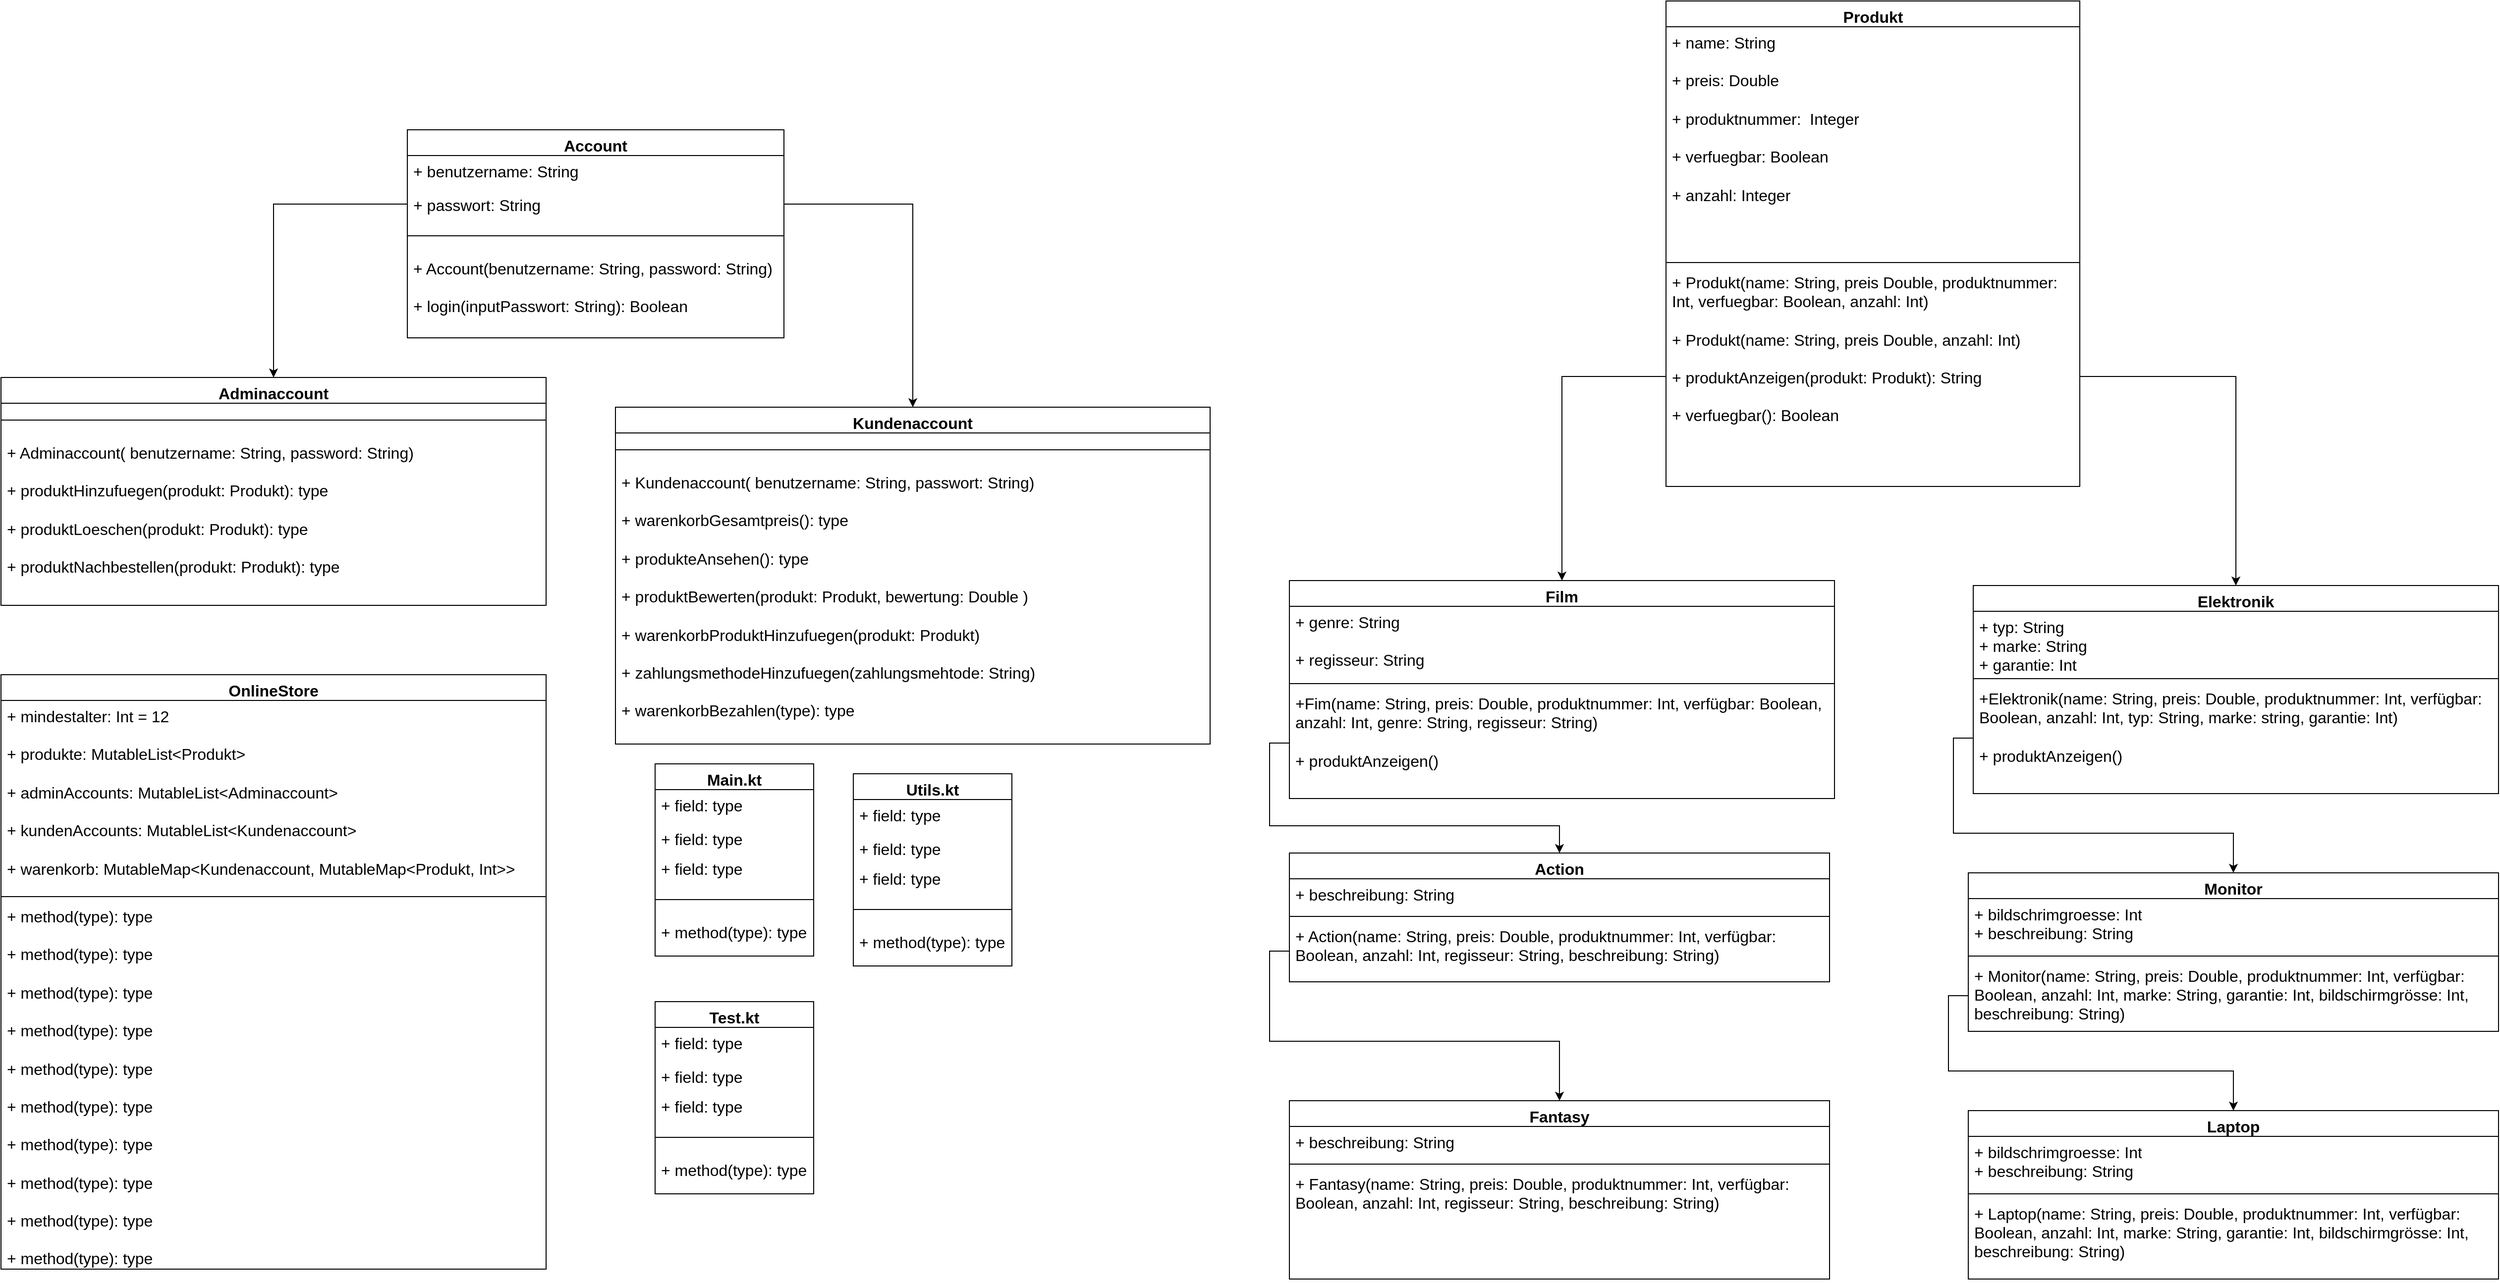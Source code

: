 <mxfile version="22.1.22" type="github">
  <diagram id="C5RBs43oDa-KdzZeNtuy" name="Page-1">
    <mxGraphModel dx="3728" dy="2356" grid="1" gridSize="10" guides="1" tooltips="1" connect="1" arrows="1" fold="1" page="1" pageScale="1" pageWidth="827" pageHeight="1169" math="0" shadow="0">
      <root>
        <mxCell id="WIyWlLk6GJQsqaUBKTNV-0" />
        <mxCell id="WIyWlLk6GJQsqaUBKTNV-1" parent="WIyWlLk6GJQsqaUBKTNV-0" />
        <mxCell id="T1GV25cz8PU00-jIa950-8" value="OnlineStore" style="swimlane;fontStyle=1;align=center;verticalAlign=top;childLayout=stackLayout;horizontal=1;startSize=26;horizontalStack=0;resizeParent=1;resizeParentMax=0;resizeLast=0;collapsible=1;marginBottom=0;whiteSpace=wrap;html=1;fontSize=16;" parent="WIyWlLk6GJQsqaUBKTNV-1" vertex="1">
          <mxGeometry x="-900" y="440" width="550" height="600" as="geometry" />
        </mxCell>
        <mxCell id="T1GV25cz8PU00-jIa950-9" value="+ mindestalter: Int = 12&lt;br&gt;&lt;br&gt;+ produkte:&amp;nbsp;MutableList&amp;lt;Produkt&amp;gt;&lt;br&gt;&lt;br&gt;+ adminAccounts: MutableList&amp;lt;Adminaccount&amp;gt;&amp;nbsp;&lt;br&gt;&lt;br&gt;+ kundenAccounts: MutableList&amp;lt;Kundenaccount&amp;gt;&lt;br&gt;&lt;br&gt;+ warenkorb: MutableMap&amp;lt;Kundenaccount, MutableMap&amp;lt;Produkt, Int&amp;gt;&amp;gt;&lt;br&gt;&lt;br&gt;+ aktueller LogIn : Account" style="text;strokeColor=none;fillColor=none;align=left;verticalAlign=top;spacingLeft=4;spacingRight=4;overflow=hidden;rotatable=0;points=[[0,0.5],[1,0.5]];portConstraint=eastwest;whiteSpace=wrap;html=1;fontSize=16;" parent="T1GV25cz8PU00-jIa950-8" vertex="1">
          <mxGeometry y="26" width="550" height="194" as="geometry" />
        </mxCell>
        <mxCell id="T1GV25cz8PU00-jIa950-10" value="" style="line;strokeWidth=1;fillColor=none;align=left;verticalAlign=middle;spacingTop=-1;spacingLeft=3;spacingRight=3;rotatable=0;labelPosition=right;points=[];portConstraint=eastwest;strokeColor=inherit;fontSize=16;" parent="T1GV25cz8PU00-jIa950-8" vertex="1">
          <mxGeometry y="220" width="550" height="8" as="geometry" />
        </mxCell>
        <mxCell id="T1GV25cz8PU00-jIa950-11" value="+ method(type): type&lt;br&gt;&lt;br&gt;+ method(type): type&lt;br&gt;&lt;br&gt;+ method(type): type&lt;br&gt;&lt;br&gt;+ method(type): type&lt;br&gt;&lt;br&gt;+ method(type): type&lt;br&gt;&lt;br&gt;+ method(type): type&lt;br&gt;&lt;br&gt;+ method(type): type&lt;br&gt;&lt;br&gt;+ method(type): type&lt;br&gt;&lt;br&gt;+ method(type): type&lt;br&gt;&lt;br&gt;+ method(type): type" style="text;strokeColor=none;fillColor=none;align=left;verticalAlign=top;spacingLeft=4;spacingRight=4;overflow=hidden;rotatable=0;points=[[0,0.5],[1,0.5]];portConstraint=eastwest;whiteSpace=wrap;html=1;fontSize=16;" parent="T1GV25cz8PU00-jIa950-8" vertex="1">
          <mxGeometry y="228" width="550" height="372" as="geometry" />
        </mxCell>
        <mxCell id="T1GV25cz8PU00-jIa950-12" value="Main.kt" style="swimlane;fontStyle=1;align=center;verticalAlign=top;childLayout=stackLayout;horizontal=1;startSize=26;horizontalStack=0;resizeParent=1;resizeParentMax=0;resizeLast=0;collapsible=1;marginBottom=0;whiteSpace=wrap;html=1;fontSize=16;" parent="WIyWlLk6GJQsqaUBKTNV-1" vertex="1">
          <mxGeometry x="-240" y="530" width="160" height="194" as="geometry" />
        </mxCell>
        <mxCell id="T1GV25cz8PU00-jIa950-13" value="+ field: type" style="text;strokeColor=none;fillColor=none;align=left;verticalAlign=top;spacingLeft=4;spacingRight=4;overflow=hidden;rotatable=0;points=[[0,0.5],[1,0.5]];portConstraint=eastwest;whiteSpace=wrap;html=1;fontSize=16;" parent="T1GV25cz8PU00-jIa950-12" vertex="1">
          <mxGeometry y="26" width="160" height="34" as="geometry" />
        </mxCell>
        <mxCell id="T1GV25cz8PU00-jIa950-30" value="+ field: type" style="text;strokeColor=none;fillColor=none;align=left;verticalAlign=top;spacingLeft=4;spacingRight=4;overflow=hidden;rotatable=0;points=[[0,0.5],[1,0.5]];portConstraint=eastwest;whiteSpace=wrap;html=1;fontSize=16;" parent="T1GV25cz8PU00-jIa950-12" vertex="1">
          <mxGeometry y="60" width="160" height="30" as="geometry" />
        </mxCell>
        <mxCell id="T1GV25cz8PU00-jIa950-31" value="+ field: type" style="text;strokeColor=none;fillColor=none;align=left;verticalAlign=top;spacingLeft=4;spacingRight=4;overflow=hidden;rotatable=0;points=[[0,0.5],[1,0.5]];portConstraint=eastwest;whiteSpace=wrap;html=1;fontSize=16;" parent="T1GV25cz8PU00-jIa950-12" vertex="1">
          <mxGeometry y="90" width="160" height="30" as="geometry" />
        </mxCell>
        <mxCell id="T1GV25cz8PU00-jIa950-14" value="" style="line;strokeWidth=1;fillColor=none;align=left;verticalAlign=middle;spacingTop=-1;spacingLeft=3;spacingRight=3;rotatable=0;labelPosition=right;points=[];portConstraint=eastwest;strokeColor=inherit;fontSize=16;" parent="T1GV25cz8PU00-jIa950-12" vertex="1">
          <mxGeometry y="120" width="160" height="34" as="geometry" />
        </mxCell>
        <mxCell id="T1GV25cz8PU00-jIa950-15" value="+ method(type): type" style="text;strokeColor=none;fillColor=none;align=left;verticalAlign=top;spacingLeft=4;spacingRight=4;overflow=hidden;rotatable=0;points=[[0,0.5],[1,0.5]];portConstraint=eastwest;whiteSpace=wrap;html=1;fontSize=16;" parent="T1GV25cz8PU00-jIa950-12" vertex="1">
          <mxGeometry y="154" width="160" height="40" as="geometry" />
        </mxCell>
        <mxCell id="T1GV25cz8PU00-jIa950-54" value="Elektronik" style="swimlane;fontStyle=1;align=center;verticalAlign=top;childLayout=stackLayout;horizontal=1;startSize=26;horizontalStack=0;resizeParent=1;resizeParentMax=0;resizeLast=0;collapsible=1;marginBottom=0;whiteSpace=wrap;html=1;fontSize=16;" parent="WIyWlLk6GJQsqaUBKTNV-1" vertex="1">
          <mxGeometry x="1090" y="350" width="530" height="210" as="geometry" />
        </mxCell>
        <mxCell id="T1GV25cz8PU00-jIa950-55" value="+ typ: String&lt;br&gt;+ marke: String&lt;br&gt;+ garantie: Int&amp;nbsp;" style="text;strokeColor=none;fillColor=none;align=left;verticalAlign=top;spacingLeft=4;spacingRight=4;overflow=hidden;rotatable=0;points=[[0,0.5],[1,0.5]];portConstraint=eastwest;whiteSpace=wrap;html=1;fontSize=16;" parent="T1GV25cz8PU00-jIa950-54" vertex="1">
          <mxGeometry y="26" width="530" height="64" as="geometry" />
        </mxCell>
        <mxCell id="T1GV25cz8PU00-jIa950-56" value="" style="line;strokeWidth=1;fillColor=none;align=left;verticalAlign=middle;spacingTop=-1;spacingLeft=3;spacingRight=3;rotatable=0;labelPosition=right;points=[];portConstraint=eastwest;strokeColor=inherit;fontSize=16;" parent="T1GV25cz8PU00-jIa950-54" vertex="1">
          <mxGeometry y="90" width="530" height="8" as="geometry" />
        </mxCell>
        <mxCell id="T1GV25cz8PU00-jIa950-57" value="+Elektronik(name: String, preis: Double, produktnummer: Int, verfügbar: Boolean, anzahl: Int, typ: String, marke: string, garantie: Int)&lt;br&gt;&lt;br style=&quot;border-color: var(--border-color);&quot;&gt;+ produktAnzeigen()" style="text;strokeColor=none;fillColor=none;align=left;verticalAlign=top;spacingLeft=4;spacingRight=4;overflow=hidden;rotatable=0;points=[[0,0.5],[1,0.5]];portConstraint=eastwest;whiteSpace=wrap;html=1;fontSize=16;" parent="T1GV25cz8PU00-jIa950-54" vertex="1">
          <mxGeometry y="98" width="530" height="112" as="geometry" />
        </mxCell>
        <mxCell id="T1GV25cz8PU00-jIa950-62" value="Monitor" style="swimlane;fontStyle=1;align=center;verticalAlign=top;childLayout=stackLayout;horizontal=1;startSize=26;horizontalStack=0;resizeParent=1;resizeParentMax=0;resizeLast=0;collapsible=1;marginBottom=0;whiteSpace=wrap;html=1;fontSize=16;" parent="WIyWlLk6GJQsqaUBKTNV-1" vertex="1">
          <mxGeometry x="1085" y="640" width="535" height="160" as="geometry" />
        </mxCell>
        <mxCell id="T1GV25cz8PU00-jIa950-63" value="+ bildschrimgroesse: Int&lt;br&gt;+ beschreibung: String&lt;br&gt;" style="text;strokeColor=none;fillColor=none;align=left;verticalAlign=top;spacingLeft=4;spacingRight=4;overflow=hidden;rotatable=0;points=[[0,0.5],[1,0.5]];portConstraint=eastwest;whiteSpace=wrap;html=1;fontSize=16;" parent="T1GV25cz8PU00-jIa950-62" vertex="1">
          <mxGeometry y="26" width="535" height="54" as="geometry" />
        </mxCell>
        <mxCell id="T1GV25cz8PU00-jIa950-64" value="" style="line;strokeWidth=1;fillColor=none;align=left;verticalAlign=middle;spacingTop=-1;spacingLeft=3;spacingRight=3;rotatable=0;labelPosition=right;points=[];portConstraint=eastwest;strokeColor=inherit;fontSize=16;" parent="T1GV25cz8PU00-jIa950-62" vertex="1">
          <mxGeometry y="80" width="535" height="8" as="geometry" />
        </mxCell>
        <mxCell id="T1GV25cz8PU00-jIa950-65" value="+ Monitor(name: String, preis: Double, produktnummer: Int, verfügbar: Boolean, anzahl: Int, marke: String, garantie: Int, bildschirmgrösse: Int, beschreibung: String)" style="text;strokeColor=none;fillColor=none;align=left;verticalAlign=top;spacingLeft=4;spacingRight=4;overflow=hidden;rotatable=0;points=[[0,0.5],[1,0.5]];portConstraint=eastwest;whiteSpace=wrap;html=1;fontSize=16;" parent="T1GV25cz8PU00-jIa950-62" vertex="1">
          <mxGeometry y="88" width="535" height="72" as="geometry" />
        </mxCell>
        <mxCell id="T1GV25cz8PU00-jIa950-66" value="Kundenaccount" style="swimlane;fontStyle=1;align=center;verticalAlign=top;childLayout=stackLayout;horizontal=1;startSize=26;horizontalStack=0;resizeParent=1;resizeParentMax=0;resizeLast=0;collapsible=1;marginBottom=0;whiteSpace=wrap;html=1;fontSize=16;" parent="WIyWlLk6GJQsqaUBKTNV-1" vertex="1">
          <mxGeometry x="-280" y="170" width="600" height="340" as="geometry" />
        </mxCell>
        <mxCell id="T1GV25cz8PU00-jIa950-70" value="" style="line;strokeWidth=1;fillColor=none;align=left;verticalAlign=middle;spacingTop=-1;spacingLeft=3;spacingRight=3;rotatable=0;labelPosition=right;points=[];portConstraint=eastwest;strokeColor=inherit;fontSize=16;" parent="T1GV25cz8PU00-jIa950-66" vertex="1">
          <mxGeometry y="26" width="600" height="34" as="geometry" />
        </mxCell>
        <mxCell id="T1GV25cz8PU00-jIa950-71" value="+ Kundenaccount( benutzername: String, passwort: String)&lt;br&gt;&lt;br&gt;+ warenkorbGesamtpreis(): type&lt;br&gt;&lt;br&gt;+ produkteAnsehen(): type&lt;br&gt;&lt;br&gt;+ produktBewerten(produkt: Produkt, bewertung: Double )&lt;br&gt;&lt;br&gt;+ warenkorbProduktHinzufuegen(produkt: Produkt)&lt;br&gt;&lt;br&gt;+ zahlungsmethodeHinzufuegen(zahlungsmehtode: String)&lt;br&gt;&lt;br&gt;+ warenkorbBezahlen(type): type" style="text;strokeColor=none;fillColor=none;align=left;verticalAlign=top;spacingLeft=4;spacingRight=4;overflow=hidden;rotatable=0;points=[[0,0.5],[1,0.5]];portConstraint=eastwest;whiteSpace=wrap;html=1;fontSize=16;" parent="T1GV25cz8PU00-jIa950-66" vertex="1">
          <mxGeometry y="60" width="600" height="280" as="geometry" />
        </mxCell>
        <mxCell id="dB1WfCZlKLVQ1_dV9HRf-0" value="Film" style="swimlane;fontStyle=1;align=center;verticalAlign=top;childLayout=stackLayout;horizontal=1;startSize=26;horizontalStack=0;resizeParent=1;resizeParentMax=0;resizeLast=0;collapsible=1;marginBottom=0;whiteSpace=wrap;html=1;fontSize=16;" parent="WIyWlLk6GJQsqaUBKTNV-1" vertex="1">
          <mxGeometry x="400" y="345" width="550" height="220" as="geometry" />
        </mxCell>
        <mxCell id="dB1WfCZlKLVQ1_dV9HRf-1" value="+ genre: String&lt;br&gt;&lt;br&gt;+ regisseur: String" style="text;strokeColor=none;fillColor=none;align=left;verticalAlign=top;spacingLeft=4;spacingRight=4;overflow=hidden;rotatable=0;points=[[0,0.5],[1,0.5]];portConstraint=eastwest;whiteSpace=wrap;html=1;fontSize=16;" parent="dB1WfCZlKLVQ1_dV9HRf-0" vertex="1">
          <mxGeometry y="26" width="550" height="74" as="geometry" />
        </mxCell>
        <mxCell id="dB1WfCZlKLVQ1_dV9HRf-2" value="" style="line;strokeWidth=1;fillColor=none;align=left;verticalAlign=middle;spacingTop=-1;spacingLeft=3;spacingRight=3;rotatable=0;labelPosition=right;points=[];portConstraint=eastwest;strokeColor=inherit;fontSize=16;" parent="dB1WfCZlKLVQ1_dV9HRf-0" vertex="1">
          <mxGeometry y="100" width="550" height="8" as="geometry" />
        </mxCell>
        <mxCell id="dB1WfCZlKLVQ1_dV9HRf-3" value="+Fim(name: String, preis: Double, produktnummer: Int, verfügbar: Boolean, anzahl: Int, genre: String, regisseur: String)&lt;br&gt;&lt;br&gt;+ produktAnzeigen()" style="text;strokeColor=none;fillColor=none;align=left;verticalAlign=top;spacingLeft=4;spacingRight=4;overflow=hidden;rotatable=0;points=[[0,0.5],[1,0.5]];portConstraint=eastwest;whiteSpace=wrap;html=1;fontSize=16;" parent="dB1WfCZlKLVQ1_dV9HRf-0" vertex="1">
          <mxGeometry y="108" width="550" height="112" as="geometry" />
        </mxCell>
        <mxCell id="dB1WfCZlKLVQ1_dV9HRf-4" value="Action" style="swimlane;fontStyle=1;align=center;verticalAlign=top;childLayout=stackLayout;horizontal=1;startSize=26;horizontalStack=0;resizeParent=1;resizeParentMax=0;resizeLast=0;collapsible=1;marginBottom=0;whiteSpace=wrap;html=1;fontSize=16;" parent="WIyWlLk6GJQsqaUBKTNV-1" vertex="1">
          <mxGeometry x="400" y="620" width="545" height="130" as="geometry" />
        </mxCell>
        <mxCell id="dB1WfCZlKLVQ1_dV9HRf-5" value="+ beschreibung: String&lt;br&gt;" style="text;strokeColor=none;fillColor=none;align=left;verticalAlign=top;spacingLeft=4;spacingRight=4;overflow=hidden;rotatable=0;points=[[0,0.5],[1,0.5]];portConstraint=eastwest;whiteSpace=wrap;html=1;fontSize=16;" parent="dB1WfCZlKLVQ1_dV9HRf-4" vertex="1">
          <mxGeometry y="26" width="545" height="34" as="geometry" />
        </mxCell>
        <mxCell id="dB1WfCZlKLVQ1_dV9HRf-6" value="" style="line;strokeWidth=1;fillColor=none;align=left;verticalAlign=middle;spacingTop=-1;spacingLeft=3;spacingRight=3;rotatable=0;labelPosition=right;points=[];portConstraint=eastwest;strokeColor=inherit;fontSize=16;" parent="dB1WfCZlKLVQ1_dV9HRf-4" vertex="1">
          <mxGeometry y="60" width="545" height="8" as="geometry" />
        </mxCell>
        <mxCell id="dB1WfCZlKLVQ1_dV9HRf-7" value="+ Action(name: String, preis: Double, produktnummer: Int, verfügbar: Boolean, anzahl: Int, regisseur: String, beschreibung: String)&lt;br&gt;" style="text;strokeColor=none;fillColor=none;align=left;verticalAlign=top;spacingLeft=4;spacingRight=4;overflow=hidden;rotatable=0;points=[[0,0.5],[1,0.5]];portConstraint=eastwest;whiteSpace=wrap;html=1;fontSize=16;" parent="dB1WfCZlKLVQ1_dV9HRf-4" vertex="1">
          <mxGeometry y="68" width="545" height="62" as="geometry" />
        </mxCell>
        <mxCell id="dB1WfCZlKLVQ1_dV9HRf-12" value="Produkt" style="swimlane;fontStyle=1;align=center;verticalAlign=top;childLayout=stackLayout;horizontal=1;startSize=26;horizontalStack=0;resizeParent=1;resizeParentMax=0;resizeLast=0;collapsible=1;marginBottom=0;whiteSpace=wrap;html=1;fontSize=16;" parent="WIyWlLk6GJQsqaUBKTNV-1" vertex="1">
          <mxGeometry x="780" y="-240" width="417.5" height="490" as="geometry" />
        </mxCell>
        <mxCell id="dB1WfCZlKLVQ1_dV9HRf-13" value="+ name: String&lt;br&gt;&lt;br&gt;+ preis: Double&lt;br&gt;&lt;br&gt;+ produktnummer: &amp;nbsp;Integer&lt;br&gt;&lt;br&gt;+ verfuegbar: Boolean&lt;br&gt;&lt;br&gt;+ anzahl: Integer" style="text;strokeColor=none;fillColor=none;align=left;verticalAlign=top;spacingLeft=4;spacingRight=4;overflow=hidden;rotatable=0;points=[[0,0.5],[1,0.5]];portConstraint=eastwest;whiteSpace=wrap;html=1;fontSize=16;" parent="dB1WfCZlKLVQ1_dV9HRf-12" vertex="1">
          <mxGeometry y="26" width="417.5" height="234" as="geometry" />
        </mxCell>
        <mxCell id="dB1WfCZlKLVQ1_dV9HRf-14" value="" style="line;strokeWidth=1;fillColor=none;align=left;verticalAlign=middle;spacingTop=-1;spacingLeft=3;spacingRight=3;rotatable=0;labelPosition=right;points=[];portConstraint=eastwest;strokeColor=inherit;fontSize=16;" parent="dB1WfCZlKLVQ1_dV9HRf-12" vertex="1">
          <mxGeometry y="260" width="417.5" height="8" as="geometry" />
        </mxCell>
        <mxCell id="dB1WfCZlKLVQ1_dV9HRf-15" value="+ Produkt(name: String, preis Double, produktnummer: Int, verfuegbar: Boolean, anzahl: Int)&lt;br&gt;&lt;br&gt;+ Produkt(name: String, preis Double, anzahl: Int)&lt;br&gt;&lt;br&gt;+ produktAnzeigen(produkt: Produkt): String&lt;br&gt;&lt;br&gt;+ verfuegbar(): Boolean" style="text;strokeColor=none;fillColor=none;align=left;verticalAlign=top;spacingLeft=4;spacingRight=4;overflow=hidden;rotatable=0;points=[[0,0.5],[1,0.5]];portConstraint=eastwest;whiteSpace=wrap;html=1;fontSize=16;" parent="dB1WfCZlKLVQ1_dV9HRf-12" vertex="1">
          <mxGeometry y="268" width="417.5" height="222" as="geometry" />
        </mxCell>
        <mxCell id="dB1WfCZlKLVQ1_dV9HRf-25" style="edgeStyle=orthogonalEdgeStyle;rounded=0;orthogonalLoop=1;jettySize=auto;html=1;exitX=0;exitY=0.5;exitDx=0;exitDy=0;" parent="WIyWlLk6GJQsqaUBKTNV-1" source="dB1WfCZlKLVQ1_dV9HRf-15" target="dB1WfCZlKLVQ1_dV9HRf-0" edge="1">
          <mxGeometry relative="1" as="geometry" />
        </mxCell>
        <mxCell id="dB1WfCZlKLVQ1_dV9HRf-26" style="edgeStyle=orthogonalEdgeStyle;rounded=0;orthogonalLoop=1;jettySize=auto;html=1;exitX=1;exitY=0.5;exitDx=0;exitDy=0;entryX=0.5;entryY=0;entryDx=0;entryDy=0;" parent="WIyWlLk6GJQsqaUBKTNV-1" source="dB1WfCZlKLVQ1_dV9HRf-15" target="T1GV25cz8PU00-jIa950-54" edge="1">
          <mxGeometry relative="1" as="geometry" />
        </mxCell>
        <mxCell id="ueADxVI7hLjaj_4G9gS0-0" value="Account" style="swimlane;fontStyle=1;align=center;verticalAlign=top;childLayout=stackLayout;horizontal=1;startSize=26;horizontalStack=0;resizeParent=1;resizeParentMax=0;resizeLast=0;collapsible=1;marginBottom=0;whiteSpace=wrap;html=1;fontSize=16;" parent="WIyWlLk6GJQsqaUBKTNV-1" vertex="1">
          <mxGeometry x="-490" y="-110" width="380" height="210" as="geometry" />
        </mxCell>
        <mxCell id="ueADxVI7hLjaj_4G9gS0-1" value="+ benutzername: String" style="text;strokeColor=none;fillColor=none;align=left;verticalAlign=top;spacingLeft=4;spacingRight=4;overflow=hidden;rotatable=0;points=[[0,0.5],[1,0.5]];portConstraint=eastwest;whiteSpace=wrap;html=1;fontSize=16;" parent="ueADxVI7hLjaj_4G9gS0-0" vertex="1">
          <mxGeometry y="26" width="380" height="34" as="geometry" />
        </mxCell>
        <mxCell id="ueADxVI7hLjaj_4G9gS0-2" value="+ passwort: String" style="text;strokeColor=none;fillColor=none;align=left;verticalAlign=top;spacingLeft=4;spacingRight=4;overflow=hidden;rotatable=0;points=[[0,0.5],[1,0.5]];portConstraint=eastwest;whiteSpace=wrap;html=1;fontSize=16;" parent="ueADxVI7hLjaj_4G9gS0-0" vertex="1">
          <mxGeometry y="60" width="380" height="30" as="geometry" />
        </mxCell>
        <mxCell id="ueADxVI7hLjaj_4G9gS0-4" value="" style="line;strokeWidth=1;fillColor=none;align=left;verticalAlign=middle;spacingTop=-1;spacingLeft=3;spacingRight=3;rotatable=0;labelPosition=right;points=[];portConstraint=eastwest;strokeColor=inherit;fontSize=16;" parent="ueADxVI7hLjaj_4G9gS0-0" vertex="1">
          <mxGeometry y="90" width="380" height="34" as="geometry" />
        </mxCell>
        <mxCell id="ueADxVI7hLjaj_4G9gS0-5" value="+ Account(benutzername: String, password: String)&lt;br&gt;&lt;br&gt;+ login(inputPasswort: String): Boolean" style="text;strokeColor=none;fillColor=none;align=left;verticalAlign=top;spacingLeft=4;spacingRight=4;overflow=hidden;rotatable=0;points=[[0,0.5],[1,0.5]];portConstraint=eastwest;whiteSpace=wrap;html=1;fontSize=16;" parent="ueADxVI7hLjaj_4G9gS0-0" vertex="1">
          <mxGeometry y="124" width="380" height="86" as="geometry" />
        </mxCell>
        <mxCell id="ueADxVI7hLjaj_4G9gS0-6" value="Adminaccount" style="swimlane;fontStyle=1;align=center;verticalAlign=top;childLayout=stackLayout;horizontal=1;startSize=26;horizontalStack=0;resizeParent=1;resizeParentMax=0;resizeLast=0;collapsible=1;marginBottom=0;whiteSpace=wrap;html=1;fontSize=16;" parent="WIyWlLk6GJQsqaUBKTNV-1" vertex="1">
          <mxGeometry x="-900" y="140" width="550" height="230" as="geometry" />
        </mxCell>
        <mxCell id="ueADxVI7hLjaj_4G9gS0-10" value="" style="line;strokeWidth=1;fillColor=none;align=left;verticalAlign=middle;spacingTop=-1;spacingLeft=3;spacingRight=3;rotatable=0;labelPosition=right;points=[];portConstraint=eastwest;strokeColor=inherit;fontSize=16;" parent="ueADxVI7hLjaj_4G9gS0-6" vertex="1">
          <mxGeometry y="26" width="550" height="34" as="geometry" />
        </mxCell>
        <mxCell id="ueADxVI7hLjaj_4G9gS0-11" value="+ Adminaccount( benutzername: String, password: String)&lt;br&gt;&lt;br&gt;+ produktHinzufuegen(produkt: Produkt): type&lt;br&gt;&lt;br&gt;+ produktLoeschen(produkt: Produkt): type&lt;br&gt;&lt;br&gt;+ produktNachbestellen(produkt: Produkt): type&lt;br&gt;&lt;br&gt;" style="text;strokeColor=none;fillColor=none;align=left;verticalAlign=top;spacingLeft=4;spacingRight=4;overflow=hidden;rotatable=0;points=[[0,0.5],[1,0.5]];portConstraint=eastwest;whiteSpace=wrap;html=1;fontSize=16;" parent="ueADxVI7hLjaj_4G9gS0-6" vertex="1">
          <mxGeometry y="60" width="550" height="170" as="geometry" />
        </mxCell>
        <mxCell id="ueADxVI7hLjaj_4G9gS0-13" value="Utils.kt" style="swimlane;fontStyle=1;align=center;verticalAlign=top;childLayout=stackLayout;horizontal=1;startSize=26;horizontalStack=0;resizeParent=1;resizeParentMax=0;resizeLast=0;collapsible=1;marginBottom=0;whiteSpace=wrap;html=1;fontSize=16;" parent="WIyWlLk6GJQsqaUBKTNV-1" vertex="1">
          <mxGeometry x="-40" y="540" width="160" height="194" as="geometry" />
        </mxCell>
        <mxCell id="ueADxVI7hLjaj_4G9gS0-14" value="+ field: type" style="text;strokeColor=none;fillColor=none;align=left;verticalAlign=top;spacingLeft=4;spacingRight=4;overflow=hidden;rotatable=0;points=[[0,0.5],[1,0.5]];portConstraint=eastwest;whiteSpace=wrap;html=1;fontSize=16;" parent="ueADxVI7hLjaj_4G9gS0-13" vertex="1">
          <mxGeometry y="26" width="160" height="34" as="geometry" />
        </mxCell>
        <mxCell id="ueADxVI7hLjaj_4G9gS0-15" value="+ field: type" style="text;strokeColor=none;fillColor=none;align=left;verticalAlign=top;spacingLeft=4;spacingRight=4;overflow=hidden;rotatable=0;points=[[0,0.5],[1,0.5]];portConstraint=eastwest;whiteSpace=wrap;html=1;fontSize=16;" parent="ueADxVI7hLjaj_4G9gS0-13" vertex="1">
          <mxGeometry y="60" width="160" height="30" as="geometry" />
        </mxCell>
        <mxCell id="ueADxVI7hLjaj_4G9gS0-16" value="+ field: type" style="text;strokeColor=none;fillColor=none;align=left;verticalAlign=top;spacingLeft=4;spacingRight=4;overflow=hidden;rotatable=0;points=[[0,0.5],[1,0.5]];portConstraint=eastwest;whiteSpace=wrap;html=1;fontSize=16;" parent="ueADxVI7hLjaj_4G9gS0-13" vertex="1">
          <mxGeometry y="90" width="160" height="30" as="geometry" />
        </mxCell>
        <mxCell id="ueADxVI7hLjaj_4G9gS0-17" value="" style="line;strokeWidth=1;fillColor=none;align=left;verticalAlign=middle;spacingTop=-1;spacingLeft=3;spacingRight=3;rotatable=0;labelPosition=right;points=[];portConstraint=eastwest;strokeColor=inherit;fontSize=16;" parent="ueADxVI7hLjaj_4G9gS0-13" vertex="1">
          <mxGeometry y="120" width="160" height="34" as="geometry" />
        </mxCell>
        <mxCell id="ueADxVI7hLjaj_4G9gS0-18" value="+ method(type): type" style="text;strokeColor=none;fillColor=none;align=left;verticalAlign=top;spacingLeft=4;spacingRight=4;overflow=hidden;rotatable=0;points=[[0,0.5],[1,0.5]];portConstraint=eastwest;whiteSpace=wrap;html=1;fontSize=16;" parent="ueADxVI7hLjaj_4G9gS0-13" vertex="1">
          <mxGeometry y="154" width="160" height="40" as="geometry" />
        </mxCell>
        <mxCell id="ueADxVI7hLjaj_4G9gS0-23" value="Test.kt" style="swimlane;fontStyle=1;align=center;verticalAlign=top;childLayout=stackLayout;horizontal=1;startSize=26;horizontalStack=0;resizeParent=1;resizeParentMax=0;resizeLast=0;collapsible=1;marginBottom=0;whiteSpace=wrap;html=1;fontSize=16;" parent="WIyWlLk6GJQsqaUBKTNV-1" vertex="1">
          <mxGeometry x="-240" y="770" width="160" height="194" as="geometry" />
        </mxCell>
        <mxCell id="ueADxVI7hLjaj_4G9gS0-24" value="+ field: type" style="text;strokeColor=none;fillColor=none;align=left;verticalAlign=top;spacingLeft=4;spacingRight=4;overflow=hidden;rotatable=0;points=[[0,0.5],[1,0.5]];portConstraint=eastwest;whiteSpace=wrap;html=1;fontSize=16;" parent="ueADxVI7hLjaj_4G9gS0-23" vertex="1">
          <mxGeometry y="26" width="160" height="34" as="geometry" />
        </mxCell>
        <mxCell id="ueADxVI7hLjaj_4G9gS0-25" value="+ field: type" style="text;strokeColor=none;fillColor=none;align=left;verticalAlign=top;spacingLeft=4;spacingRight=4;overflow=hidden;rotatable=0;points=[[0,0.5],[1,0.5]];portConstraint=eastwest;whiteSpace=wrap;html=1;fontSize=16;" parent="ueADxVI7hLjaj_4G9gS0-23" vertex="1">
          <mxGeometry y="60" width="160" height="30" as="geometry" />
        </mxCell>
        <mxCell id="ueADxVI7hLjaj_4G9gS0-26" value="+ field: type" style="text;strokeColor=none;fillColor=none;align=left;verticalAlign=top;spacingLeft=4;spacingRight=4;overflow=hidden;rotatable=0;points=[[0,0.5],[1,0.5]];portConstraint=eastwest;whiteSpace=wrap;html=1;fontSize=16;" parent="ueADxVI7hLjaj_4G9gS0-23" vertex="1">
          <mxGeometry y="90" width="160" height="30" as="geometry" />
        </mxCell>
        <mxCell id="ueADxVI7hLjaj_4G9gS0-27" value="" style="line;strokeWidth=1;fillColor=none;align=left;verticalAlign=middle;spacingTop=-1;spacingLeft=3;spacingRight=3;rotatable=0;labelPosition=right;points=[];portConstraint=eastwest;strokeColor=inherit;fontSize=16;" parent="ueADxVI7hLjaj_4G9gS0-23" vertex="1">
          <mxGeometry y="120" width="160" height="34" as="geometry" />
        </mxCell>
        <mxCell id="ueADxVI7hLjaj_4G9gS0-28" value="+ method(type): type" style="text;strokeColor=none;fillColor=none;align=left;verticalAlign=top;spacingLeft=4;spacingRight=4;overflow=hidden;rotatable=0;points=[[0,0.5],[1,0.5]];portConstraint=eastwest;whiteSpace=wrap;html=1;fontSize=16;" parent="ueADxVI7hLjaj_4G9gS0-23" vertex="1">
          <mxGeometry y="154" width="160" height="40" as="geometry" />
        </mxCell>
        <mxCell id="ueADxVI7hLjaj_4G9gS0-31" style="edgeStyle=orthogonalEdgeStyle;rounded=0;orthogonalLoop=1;jettySize=auto;html=1;exitX=0;exitY=0.5;exitDx=0;exitDy=0;" parent="WIyWlLk6GJQsqaUBKTNV-1" source="ueADxVI7hLjaj_4G9gS0-2" target="ueADxVI7hLjaj_4G9gS0-6" edge="1">
          <mxGeometry relative="1" as="geometry" />
        </mxCell>
        <mxCell id="ueADxVI7hLjaj_4G9gS0-32" style="edgeStyle=orthogonalEdgeStyle;rounded=0;orthogonalLoop=1;jettySize=auto;html=1;exitX=1;exitY=0.5;exitDx=0;exitDy=0;" parent="WIyWlLk6GJQsqaUBKTNV-1" source="ueADxVI7hLjaj_4G9gS0-2" target="T1GV25cz8PU00-jIa950-66" edge="1">
          <mxGeometry relative="1" as="geometry" />
        </mxCell>
        <mxCell id="ueADxVI7hLjaj_4G9gS0-34" value="Fantasy" style="swimlane;fontStyle=1;align=center;verticalAlign=top;childLayout=stackLayout;horizontal=1;startSize=26;horizontalStack=0;resizeParent=1;resizeParentMax=0;resizeLast=0;collapsible=1;marginBottom=0;whiteSpace=wrap;html=1;fontSize=16;" parent="WIyWlLk6GJQsqaUBKTNV-1" vertex="1">
          <mxGeometry x="400" y="870" width="545" height="180" as="geometry" />
        </mxCell>
        <mxCell id="ueADxVI7hLjaj_4G9gS0-35" value="+ beschreibung: String&lt;br&gt;" style="text;strokeColor=none;fillColor=none;align=left;verticalAlign=top;spacingLeft=4;spacingRight=4;overflow=hidden;rotatable=0;points=[[0,0.5],[1,0.5]];portConstraint=eastwest;whiteSpace=wrap;html=1;fontSize=16;" parent="ueADxVI7hLjaj_4G9gS0-34" vertex="1">
          <mxGeometry y="26" width="545" height="34" as="geometry" />
        </mxCell>
        <mxCell id="ueADxVI7hLjaj_4G9gS0-36" value="" style="line;strokeWidth=1;fillColor=none;align=left;verticalAlign=middle;spacingTop=-1;spacingLeft=3;spacingRight=3;rotatable=0;labelPosition=right;points=[];portConstraint=eastwest;strokeColor=inherit;fontSize=16;" parent="ueADxVI7hLjaj_4G9gS0-34" vertex="1">
          <mxGeometry y="60" width="545" height="8" as="geometry" />
        </mxCell>
        <mxCell id="ueADxVI7hLjaj_4G9gS0-37" value="+ Fantasy(name: String, preis: Double, produktnummer: Int, verfügbar: Boolean, anzahl: Int, regisseur: String, beschreibung: String)" style="text;strokeColor=none;fillColor=none;align=left;verticalAlign=top;spacingLeft=4;spacingRight=4;overflow=hidden;rotatable=0;points=[[0,0.5],[1,0.5]];portConstraint=eastwest;whiteSpace=wrap;html=1;fontSize=16;" parent="ueADxVI7hLjaj_4G9gS0-34" vertex="1">
          <mxGeometry y="68" width="545" height="112" as="geometry" />
        </mxCell>
        <mxCell id="ueADxVI7hLjaj_4G9gS0-38" value="Laptop" style="swimlane;fontStyle=1;align=center;verticalAlign=top;childLayout=stackLayout;horizontal=1;startSize=26;horizontalStack=0;resizeParent=1;resizeParentMax=0;resizeLast=0;collapsible=1;marginBottom=0;whiteSpace=wrap;html=1;fontSize=16;" parent="WIyWlLk6GJQsqaUBKTNV-1" vertex="1">
          <mxGeometry x="1085" y="880" width="535" height="170" as="geometry" />
        </mxCell>
        <mxCell id="ueADxVI7hLjaj_4G9gS0-39" value="+ bildschrimgroesse: Int&lt;br&gt;+ beschreibung: String&lt;br&gt;" style="text;strokeColor=none;fillColor=none;align=left;verticalAlign=top;spacingLeft=4;spacingRight=4;overflow=hidden;rotatable=0;points=[[0,0.5],[1,0.5]];portConstraint=eastwest;whiteSpace=wrap;html=1;fontSize=16;" parent="ueADxVI7hLjaj_4G9gS0-38" vertex="1">
          <mxGeometry y="26" width="535" height="54" as="geometry" />
        </mxCell>
        <mxCell id="ueADxVI7hLjaj_4G9gS0-40" value="" style="line;strokeWidth=1;fillColor=none;align=left;verticalAlign=middle;spacingTop=-1;spacingLeft=3;spacingRight=3;rotatable=0;labelPosition=right;points=[];portConstraint=eastwest;strokeColor=inherit;fontSize=16;" parent="ueADxVI7hLjaj_4G9gS0-38" vertex="1">
          <mxGeometry y="80" width="535" height="8" as="geometry" />
        </mxCell>
        <mxCell id="ueADxVI7hLjaj_4G9gS0-41" value="+ Laptop(name: String, preis: Double, produktnummer: Int, verfügbar: Boolean, anzahl: Int, marke: String, garantie: Int, bildschirmgrösse: Int, beschreibung: String)" style="text;strokeColor=none;fillColor=none;align=left;verticalAlign=top;spacingLeft=4;spacingRight=4;overflow=hidden;rotatable=0;points=[[0,0.5],[1,0.5]];portConstraint=eastwest;whiteSpace=wrap;html=1;fontSize=16;" parent="ueADxVI7hLjaj_4G9gS0-38" vertex="1">
          <mxGeometry y="88" width="535" height="82" as="geometry" />
        </mxCell>
        <mxCell id="ueADxVI7hLjaj_4G9gS0-42" style="edgeStyle=orthogonalEdgeStyle;rounded=0;orthogonalLoop=1;jettySize=auto;html=1;exitX=0;exitY=0.5;exitDx=0;exitDy=0;entryX=0.5;entryY=0;entryDx=0;entryDy=0;" parent="WIyWlLk6GJQsqaUBKTNV-1" source="dB1WfCZlKLVQ1_dV9HRf-3" target="dB1WfCZlKLVQ1_dV9HRf-4" edge="1">
          <mxGeometry relative="1" as="geometry" />
        </mxCell>
        <mxCell id="ueADxVI7hLjaj_4G9gS0-43" style="edgeStyle=orthogonalEdgeStyle;rounded=0;orthogonalLoop=1;jettySize=auto;html=1;exitX=0;exitY=0.5;exitDx=0;exitDy=0;" parent="WIyWlLk6GJQsqaUBKTNV-1" source="dB1WfCZlKLVQ1_dV9HRf-7" target="ueADxVI7hLjaj_4G9gS0-34" edge="1">
          <mxGeometry relative="1" as="geometry" />
        </mxCell>
        <mxCell id="ueADxVI7hLjaj_4G9gS0-44" style="edgeStyle=orthogonalEdgeStyle;rounded=0;orthogonalLoop=1;jettySize=auto;html=1;exitX=0;exitY=0.5;exitDx=0;exitDy=0;" parent="WIyWlLk6GJQsqaUBKTNV-1" source="T1GV25cz8PU00-jIa950-65" target="ueADxVI7hLjaj_4G9gS0-38" edge="1">
          <mxGeometry relative="1" as="geometry" />
        </mxCell>
        <mxCell id="ueADxVI7hLjaj_4G9gS0-45" style="edgeStyle=orthogonalEdgeStyle;rounded=0;orthogonalLoop=1;jettySize=auto;html=1;exitX=0;exitY=0.5;exitDx=0;exitDy=0;entryX=0.5;entryY=0;entryDx=0;entryDy=0;" parent="WIyWlLk6GJQsqaUBKTNV-1" source="T1GV25cz8PU00-jIa950-57" target="T1GV25cz8PU00-jIa950-62" edge="1">
          <mxGeometry relative="1" as="geometry" />
        </mxCell>
      </root>
    </mxGraphModel>
  </diagram>
</mxfile>
